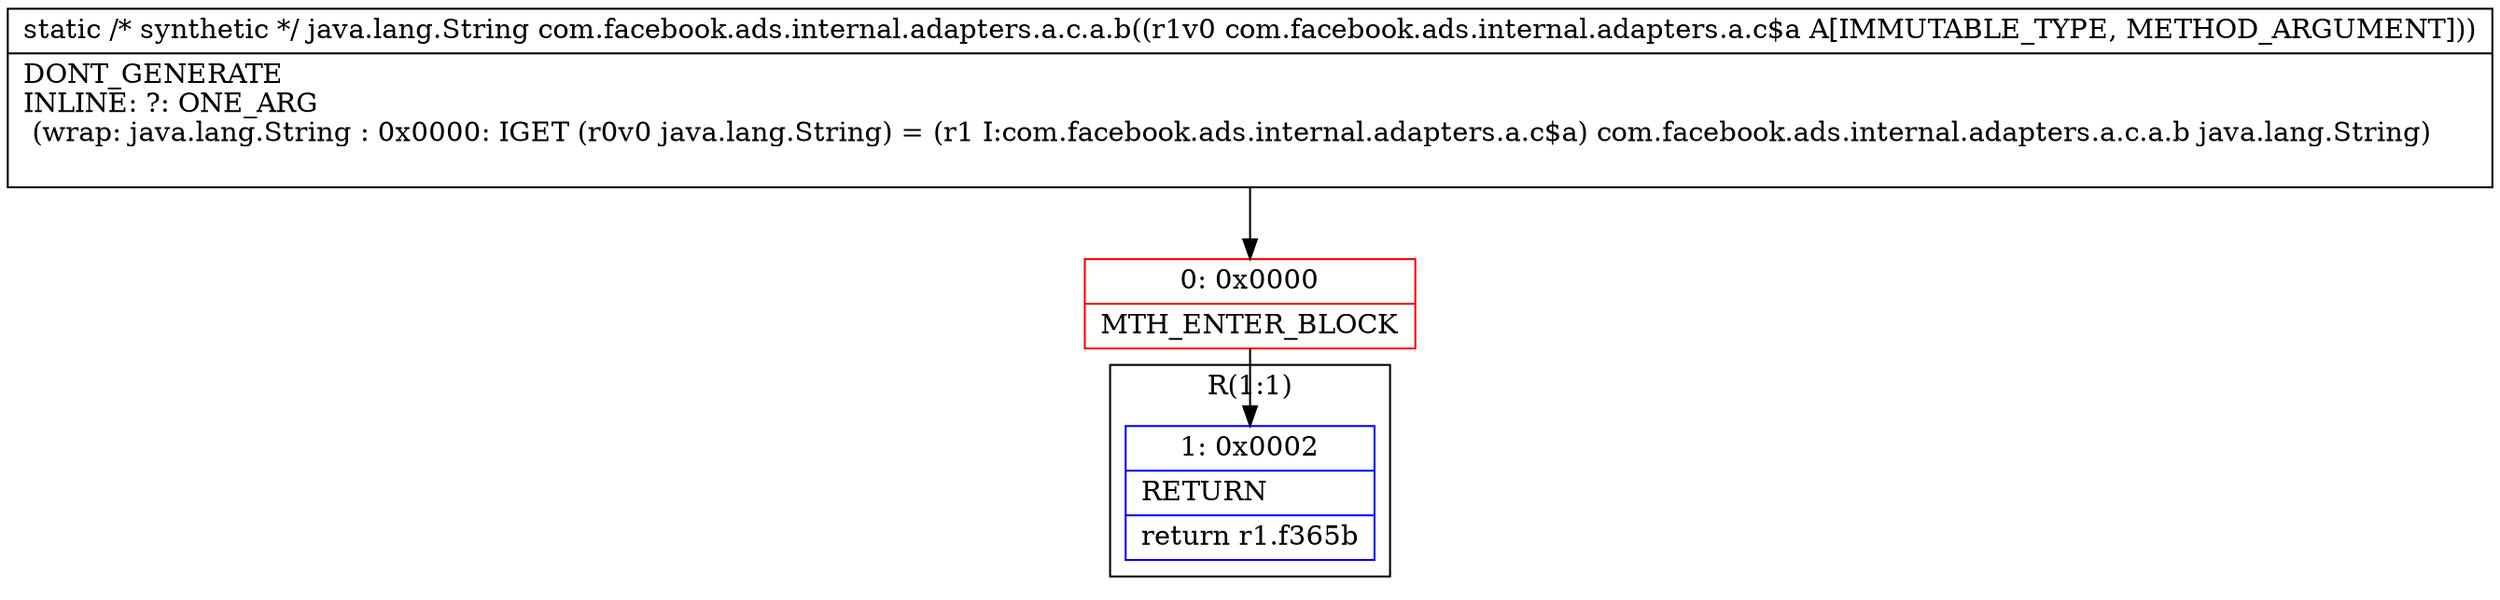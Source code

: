 digraph "CFG forcom.facebook.ads.internal.adapters.a.c.a.b(Lcom\/facebook\/ads\/internal\/adapters\/a\/c$a;)Ljava\/lang\/String;" {
subgraph cluster_Region_1897103583 {
label = "R(1:1)";
node [shape=record,color=blue];
Node_1 [shape=record,label="{1\:\ 0x0002|RETURN\l|return r1.f365b\l}"];
}
Node_0 [shape=record,color=red,label="{0\:\ 0x0000|MTH_ENTER_BLOCK\l}"];
MethodNode[shape=record,label="{static \/* synthetic *\/ java.lang.String com.facebook.ads.internal.adapters.a.c.a.b((r1v0 com.facebook.ads.internal.adapters.a.c$a A[IMMUTABLE_TYPE, METHOD_ARGUMENT]))  | DONT_GENERATE\lINLINE: ?: ONE_ARG  \l  (wrap: java.lang.String : 0x0000: IGET  (r0v0 java.lang.String) = (r1 I:com.facebook.ads.internal.adapters.a.c$a) com.facebook.ads.internal.adapters.a.c.a.b java.lang.String)\l\l}"];
MethodNode -> Node_0;
Node_0 -> Node_1;
}

